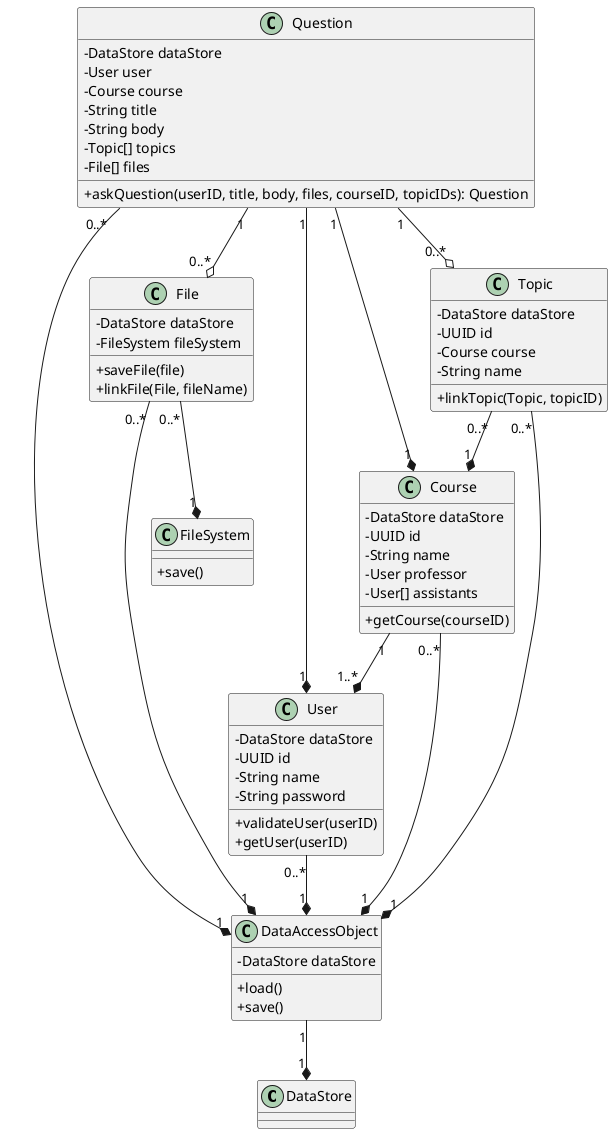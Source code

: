 @startuml Ask Question
skinparam classAttributeIconSize 0

class DataStore

class DataAccessObject {
    - DataStore dataStore
    + load()
    + save()
}

DataAccessObject "1" --* "1" DataStore



class FileSystem {
    + save()
}

class File {
	- DataStore dataStore
    - FileSystem fileSystem
	+ saveFile(file)
    + linkFile(File, fileName)
}

File "0..*" --* "1" FileSystem



class Question {
	- DataStore dataStore
    - User user
    - Course course
	- String title
	- String body
	- Topic[] topics
	- File[] files
    + askQuestion(userID, title, body, files, courseID, topicIDs): Question
}

Question "1" --* "1" User
Question "1" --* "1" Course
Question "1" --o "0..*" Topic
Question "1" --o "0..*" File



class User {
	- DataStore dataStore
    - UUID id
    - String name
    - String password
    + validateUser(userID)
    + getUser(userID)
}



class Course {
	- DataStore dataStore
    - UUID id
    - String name
	- User professor
    - User[] assistants
	+ getCourse(courseID)
}

Course "1" --* "1..*" User



class Topic {
	- DataStore dataStore
    - UUID id
    - Course course
    - String name
    + linkTopic(Topic, topicID)
}

Topic "0..*" --* "1" Course

Question "0..*" --* "1" DataAccessObject
File "0..*" --* "1" DataAccessObject
User "0..*" --* "1" DataAccessObject
Course "0..*" --* "1" DataAccessObject
Topic "0..*" --* "1" DataAccessObject


@enduml
